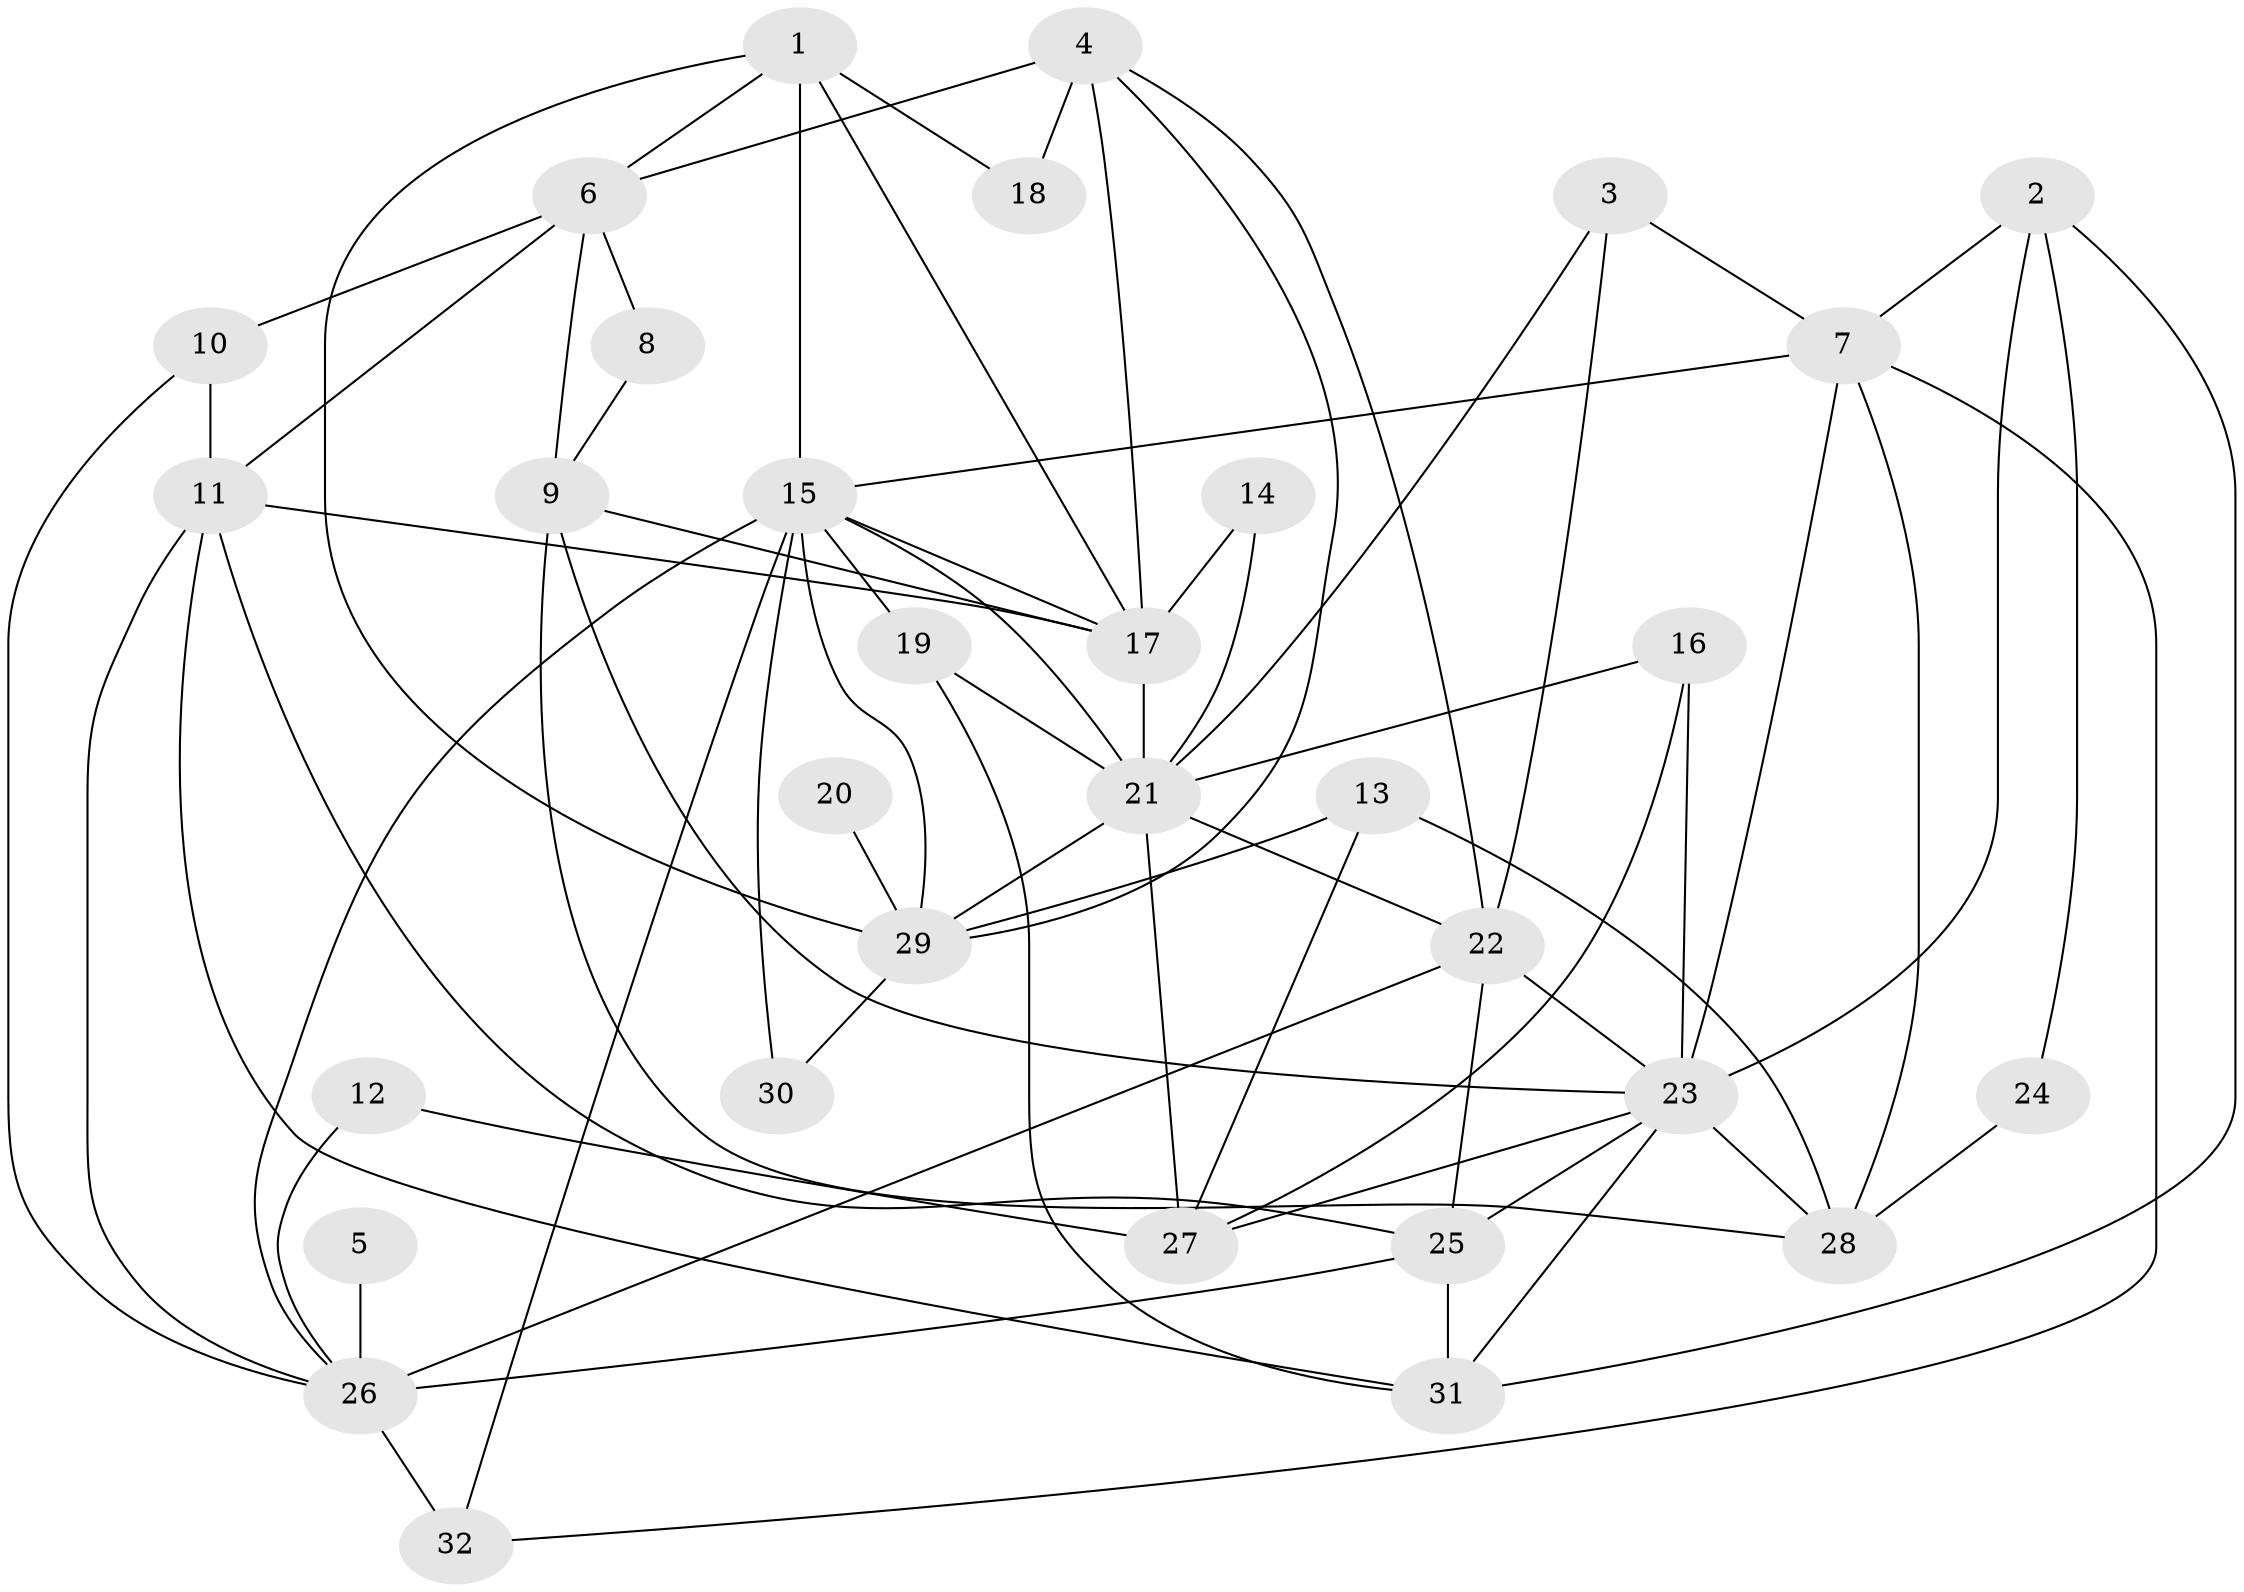 // original degree distribution, {3: 0.34615384615384615, 5: 0.15384615384615385, 4: 0.17307692307692307, 6: 0.15384615384615385, 2: 0.1346153846153846, 8: 0.038461538461538464}
// Generated by graph-tools (version 1.1) at 2025/37/03/04/25 23:37:14]
// undirected, 32 vertices, 72 edges
graph export_dot {
  node [color=gray90,style=filled];
  1;
  2;
  3;
  4;
  5;
  6;
  7;
  8;
  9;
  10;
  11;
  12;
  13;
  14;
  15;
  16;
  17;
  18;
  19;
  20;
  21;
  22;
  23;
  24;
  25;
  26;
  27;
  28;
  29;
  30;
  31;
  32;
  1 -- 6 [weight=1.0];
  1 -- 15 [weight=1.0];
  1 -- 17 [weight=1.0];
  1 -- 18 [weight=1.0];
  1 -- 29 [weight=1.0];
  2 -- 7 [weight=1.0];
  2 -- 23 [weight=1.0];
  2 -- 24 [weight=1.0];
  2 -- 31 [weight=1.0];
  3 -- 7 [weight=1.0];
  3 -- 21 [weight=1.0];
  3 -- 22 [weight=1.0];
  4 -- 6 [weight=1.0];
  4 -- 17 [weight=1.0];
  4 -- 18 [weight=2.0];
  4 -- 22 [weight=1.0];
  4 -- 29 [weight=1.0];
  5 -- 26 [weight=2.0];
  6 -- 8 [weight=1.0];
  6 -- 9 [weight=1.0];
  6 -- 10 [weight=1.0];
  6 -- 11 [weight=1.0];
  7 -- 15 [weight=1.0];
  7 -- 23 [weight=1.0];
  7 -- 28 [weight=1.0];
  7 -- 32 [weight=1.0];
  8 -- 9 [weight=1.0];
  9 -- 17 [weight=1.0];
  9 -- 23 [weight=1.0];
  9 -- 28 [weight=2.0];
  10 -- 11 [weight=1.0];
  10 -- 26 [weight=1.0];
  11 -- 17 [weight=2.0];
  11 -- 25 [weight=1.0];
  11 -- 26 [weight=1.0];
  11 -- 31 [weight=1.0];
  12 -- 26 [weight=1.0];
  12 -- 27 [weight=2.0];
  13 -- 27 [weight=1.0];
  13 -- 28 [weight=2.0];
  13 -- 29 [weight=1.0];
  14 -- 17 [weight=1.0];
  14 -- 21 [weight=1.0];
  15 -- 17 [weight=1.0];
  15 -- 19 [weight=1.0];
  15 -- 21 [weight=1.0];
  15 -- 26 [weight=1.0];
  15 -- 29 [weight=1.0];
  15 -- 30 [weight=1.0];
  15 -- 32 [weight=1.0];
  16 -- 21 [weight=1.0];
  16 -- 23 [weight=2.0];
  16 -- 27 [weight=1.0];
  17 -- 21 [weight=1.0];
  19 -- 21 [weight=1.0];
  19 -- 31 [weight=1.0];
  20 -- 29 [weight=2.0];
  21 -- 22 [weight=1.0];
  21 -- 27 [weight=1.0];
  21 -- 29 [weight=1.0];
  22 -- 23 [weight=1.0];
  22 -- 25 [weight=1.0];
  22 -- 26 [weight=1.0];
  23 -- 25 [weight=1.0];
  23 -- 27 [weight=1.0];
  23 -- 28 [weight=1.0];
  23 -- 31 [weight=1.0];
  24 -- 28 [weight=2.0];
  25 -- 26 [weight=1.0];
  25 -- 31 [weight=1.0];
  26 -- 32 [weight=2.0];
  29 -- 30 [weight=1.0];
}
